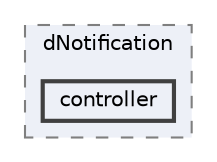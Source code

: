 digraph "repository/dNotification/src/main/java/com/sterlite/cal/dNotification/controller"
{
 // LATEX_PDF_SIZE
  bgcolor="transparent";
  edge [fontname=Helvetica,fontsize=10,labelfontname=Helvetica,labelfontsize=10];
  node [fontname=Helvetica,fontsize=10,shape=box,height=0.2,width=0.4];
  compound=true
  subgraph clusterdir_f3f0fd850f9af0d5201651e761fc2893 {
    graph [ bgcolor="#edf0f7", pencolor="grey50", label="dNotification", fontname=Helvetica,fontsize=10 style="filled,dashed", URL="dir_f3f0fd850f9af0d5201651e761fc2893.html",tooltip=""]
  dir_23fc12896715268498dfceb6fee386a8 [label="controller", fillcolor="#edf0f7", color="grey25", style="filled,bold", URL="dir_23fc12896715268498dfceb6fee386a8.html",tooltip=""];
  }
}
